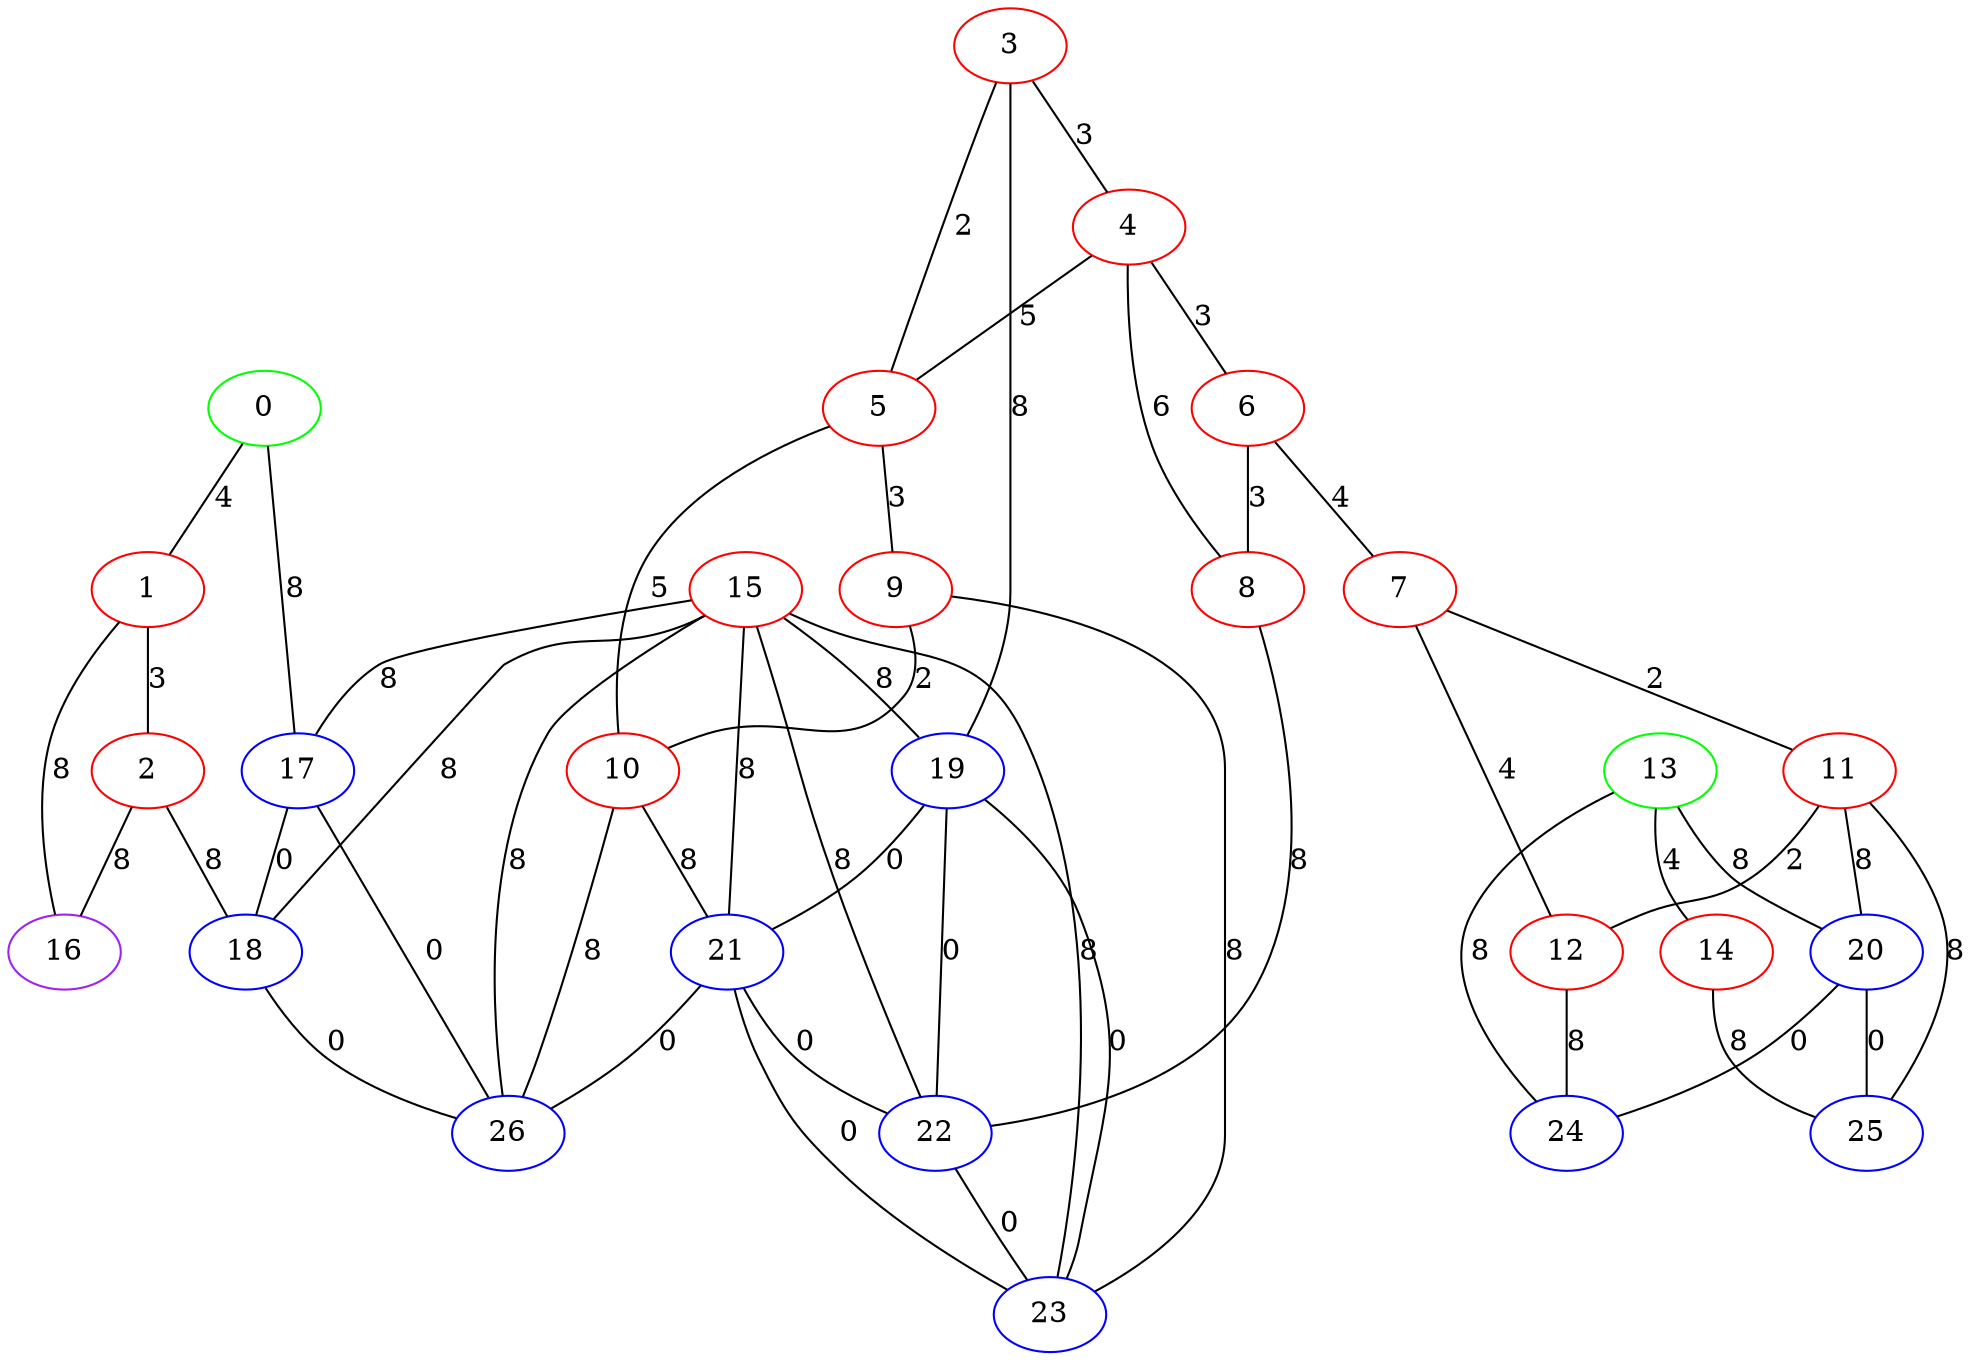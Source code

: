 graph "" {
0 [color=green, weight=2];
1 [color=red, weight=1];
2 [color=red, weight=1];
3 [color=red, weight=1];
4 [color=red, weight=1];
5 [color=red, weight=1];
6 [color=red, weight=1];
7 [color=red, weight=1];
8 [color=red, weight=1];
9 [color=red, weight=1];
10 [color=red, weight=1];
11 [color=red, weight=1];
12 [color=red, weight=1];
13 [color=green, weight=2];
14 [color=red, weight=1];
15 [color=red, weight=1];
16 [color=purple, weight=4];
17 [color=blue, weight=3];
18 [color=blue, weight=3];
19 [color=blue, weight=3];
20 [color=blue, weight=3];
21 [color=blue, weight=3];
22 [color=blue, weight=3];
23 [color=blue, weight=3];
24 [color=blue, weight=3];
25 [color=blue, weight=3];
26 [color=blue, weight=3];
0 -- 1  [key=0, label=4];
0 -- 17  [key=0, label=8];
1 -- 16  [key=0, label=8];
1 -- 2  [key=0, label=3];
2 -- 16  [key=0, label=8];
2 -- 18  [key=0, label=8];
3 -- 19  [key=0, label=8];
3 -- 4  [key=0, label=3];
3 -- 5  [key=0, label=2];
4 -- 8  [key=0, label=6];
4 -- 5  [key=0, label=5];
4 -- 6  [key=0, label=3];
5 -- 9  [key=0, label=3];
5 -- 10  [key=0, label=5];
6 -- 8  [key=0, label=3];
6 -- 7  [key=0, label=4];
7 -- 11  [key=0, label=2];
7 -- 12  [key=0, label=4];
8 -- 22  [key=0, label=8];
9 -- 10  [key=0, label=2];
9 -- 23  [key=0, label=8];
10 -- 26  [key=0, label=8];
10 -- 21  [key=0, label=8];
11 -- 20  [key=0, label=8];
11 -- 12  [key=0, label=2];
11 -- 25  [key=0, label=8];
12 -- 24  [key=0, label=8];
13 -- 24  [key=0, label=8];
13 -- 20  [key=0, label=8];
13 -- 14  [key=0, label=4];
14 -- 25  [key=0, label=8];
15 -- 17  [key=0, label=8];
15 -- 18  [key=0, label=8];
15 -- 19  [key=0, label=8];
15 -- 21  [key=0, label=8];
15 -- 22  [key=0, label=8];
15 -- 23  [key=0, label=8];
15 -- 26  [key=0, label=8];
17 -- 18  [key=0, label=0];
17 -- 26  [key=0, label=0];
18 -- 26  [key=0, label=0];
19 -- 21  [key=0, label=0];
19 -- 22  [key=0, label=0];
19 -- 23  [key=0, label=0];
20 -- 24  [key=0, label=0];
20 -- 25  [key=0, label=0];
21 -- 22  [key=0, label=0];
21 -- 23  [key=0, label=0];
21 -- 26  [key=0, label=0];
22 -- 23  [key=0, label=0];
}
